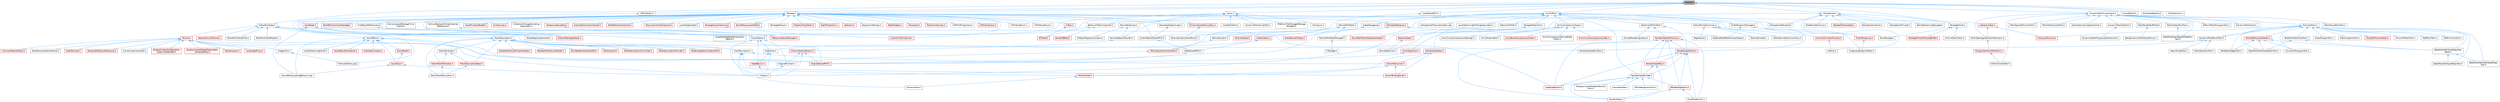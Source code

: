 digraph "Future.h"
{
 // INTERACTIVE_SVG=YES
 // LATEX_PDF_SIZE
  bgcolor="transparent";
  edge [fontname=Helvetica,fontsize=10,labelfontname=Helvetica,labelfontsize=10];
  node [fontname=Helvetica,fontsize=10,shape=box,height=0.2,width=0.4];
  Node1 [id="Node000001",label="Future.h",height=0.2,width=0.4,color="gray40", fillcolor="grey60", style="filled", fontcolor="black",tooltip=" "];
  Node1 -> Node2 [id="edge1_Node000001_Node000002",dir="back",color="steelblue1",style="solid",tooltip=" "];
  Node2 [id="Node000002",label="Async.h",height=0.2,width=0.4,color="grey40", fillcolor="white", style="filled",URL="$d7/ddf/Async_8h.html",tooltip=" "];
  Node2 -> Node3 [id="edge2_Node000002_Node000003",dir="back",color="steelblue1",style="solid",tooltip=" "];
  Node3 [id="Node000003",label="AssetDataTagMapSerialization\lDetails.h",height=0.2,width=0.4,color="grey40", fillcolor="white", style="filled",URL="$d5/d67/AssetDataTagMapSerializationDetails_8h.html",tooltip=" "];
  Node2 -> Node4 [id="edge3_Node000002_Node000004",dir="back",color="steelblue1",style="solid",tooltip=" "];
  Node4 [id="Node000004",label="CoreUObject.h",height=0.2,width=0.4,color="grey40", fillcolor="white", style="filled",URL="$d0/ded/CoreUObject_8h.html",tooltip=" "];
  Node4 -> Node5 [id="edge4_Node000004_Node000005",dir="back",color="steelblue1",style="solid",tooltip=" "];
  Node5 [id="Node000005",label="Engine.h",height=0.2,width=0.4,color="grey40", fillcolor="white", style="filled",URL="$d1/d34/Public_2Engine_8h.html",tooltip=" "];
  Node4 -> Node6 [id="edge5_Node000004_Node000006",dir="back",color="steelblue1",style="solid",tooltip=" "];
  Node6 [id="Node000006",label="EngineMinimal.h",height=0.2,width=0.4,color="grey40", fillcolor="white", style="filled",URL="$d0/d2c/EngineMinimal_8h.html",tooltip=" "];
  Node6 -> Node5 [id="edge6_Node000006_Node000005",dir="back",color="steelblue1",style="solid",tooltip=" "];
  Node4 -> Node7 [id="edge7_Node000004_Node000007",dir="back",color="steelblue1",style="solid",tooltip=" "];
  Node7 [id="Node000007",label="SlateBasics.h",height=0.2,width=0.4,color="red", fillcolor="#FFF0F0", style="filled",URL="$da/d2f/SlateBasics_8h.html",tooltip=" "];
  Node7 -> Node5 [id="edge8_Node000007_Node000005",dir="back",color="steelblue1",style="solid",tooltip=" "];
  Node4 -> Node11 [id="edge9_Node000004_Node000011",dir="back",color="steelblue1",style="solid",tooltip=" "];
  Node11 [id="Node000011",label="SlateCore.h",height=0.2,width=0.4,color="grey40", fillcolor="white", style="filled",URL="$dc/d03/SlateCore_8h.html",tooltip=" "];
  Node11 -> Node5 [id="edge10_Node000011_Node000005",dir="back",color="steelblue1",style="solid",tooltip=" "];
  Node11 -> Node7 [id="edge11_Node000011_Node000007",dir="back",color="steelblue1",style="solid",tooltip=" "];
  Node2 -> Node12 [id="edge12_Node000002_Node000012",dir="back",color="steelblue1",style="solid",tooltip=" "];
  Node12 [id="Node000012",label="CoroParallelFor.h",height=0.2,width=0.4,color="grey40", fillcolor="white", style="filled",URL="$d2/d05/CoroParallelFor_8h.html",tooltip=" "];
  Node2 -> Node13 [id="edge13_Node000002_Node000013",dir="back",color="steelblue1",style="solid",tooltip=" "];
  Node13 [id="Node000013",label="DynamicMeshSculptTool.h",height=0.2,width=0.4,color="grey40", fillcolor="white", style="filled",URL="$d6/d16/DynamicMeshSculptTool_8h.html",tooltip=" "];
  Node2 -> Node14 [id="edge14_Node000002_Node000014",dir="back",color="steelblue1",style="solid",tooltip=" "];
  Node14 [id="Node000014",label="IPlatformFileManagedStorage\lWrapper.h",height=0.2,width=0.4,color="grey40", fillcolor="white", style="filled",URL="$db/d2e/IPlatformFileManagedStorageWrapper_8h.html",tooltip=" "];
  Node2 -> Node15 [id="edge15_Node000002_Node000015",dir="back",color="steelblue1",style="solid",tooltip=" "];
  Node15 [id="Node000015",label="RemoteExecutor.h",height=0.2,width=0.4,color="grey40", fillcolor="white", style="filled",URL="$d4/dbc/RemoteExecutor_8h.html",tooltip=" "];
  Node15 -> Node16 [id="edge16_Node000015_Node000016",dir="back",color="steelblue1",style="solid",tooltip=" "];
  Node16 [id="Node000016",label="RemoteObjectTransfer.h",height=0.2,width=0.4,color="grey40", fillcolor="white", style="filled",URL="$df/d26/RemoteObjectTransfer_8h.html",tooltip=" "];
  Node16 -> Node17 [id="edge17_Node000016_Node000017",dir="back",color="steelblue1",style="solid",tooltip=" "];
  Node17 [id="Node000017",label="CollisionQueryParams.h",height=0.2,width=0.4,color="red", fillcolor="#FFF0F0", style="filled",URL="$d0/d44/CollisionQueryParams_8h.html",tooltip=" "];
  Node17 -> Node5 [id="edge18_Node000017_Node000005",dir="back",color="steelblue1",style="solid",tooltip=" "];
  Node17 -> Node6 [id="edge19_Node000017_Node000006",dir="back",color="steelblue1",style="solid",tooltip=" "];
  Node17 -> Node96 [id="edge20_Node000017_Node000096",dir="back",color="steelblue1",style="solid",tooltip=" "];
  Node96 [id="Node000096",label="EngineSharedPCH.h",height=0.2,width=0.4,color="red", fillcolor="#FFF0F0", style="filled",URL="$dc/dbb/EngineSharedPCH_8h.html",tooltip=" "];
  Node15 -> Node1133 [id="edge21_Node000015_Node001133",dir="back",color="steelblue1",style="solid",tooltip=" "];
  Node1133 [id="Node001133",label="UObjectMigrationContext.h",height=0.2,width=0.4,color="grey40", fillcolor="white", style="filled",URL="$d8/dbd/UObjectMigrationContext_8h.html",tooltip=" "];
  Node2 -> Node16 [id="edge22_Node000002_Node000016",dir="back",color="steelblue1",style="solid",tooltip=" "];
  Node2 -> Node1134 [id="edge23_Node000002_Node001134",dir="back",color="steelblue1",style="solid",tooltip=" "];
  Node1134 [id="Node001134",label="UtilsAsync.h",height=0.2,width=0.4,color="grey40", fillcolor="white", style="filled",URL="$d2/d0c/UtilsAsync_8h.html",tooltip=" "];
  Node1 -> Node1135 [id="edge24_Node000001_Node001135",dir="back",color="steelblue1",style="solid",tooltip=" "];
  Node1135 [id="Node001135",label="AsyncResult.h",height=0.2,width=0.4,color="grey40", fillcolor="white", style="filled",URL="$de/d7e/AsyncResult_8h.html",tooltip=" "];
  Node1 -> Node1136 [id="edge25_Node000001_Node001136",dir="back",color="steelblue1",style="solid",tooltip=" "];
  Node1136 [id="Node001136",label="BulkDataRegistry.h",height=0.2,width=0.4,color="grey40", fillcolor="white", style="filled",URL="$da/db4/BulkDataRegistry_8h.html",tooltip=" "];
  Node1 -> Node1137 [id="edge26_Node000001_Node001137",dir="back",color="steelblue1",style="solid",tooltip=" "];
  Node1137 [id="Node001137",label="CoreSharedPCH.h",height=0.2,width=0.4,color="grey40", fillcolor="white", style="filled",URL="$d8/de5/CoreSharedPCH_8h.html",tooltip=" "];
  Node1137 -> Node1138 [id="edge27_Node001137_Node001138",dir="back",color="steelblue1",style="solid",tooltip=" "];
  Node1138 [id="Node001138",label="CoreUObjectSharedPCH.h",height=0.2,width=0.4,color="grey40", fillcolor="white", style="filled",URL="$de/d2f/CoreUObjectSharedPCH_8h.html",tooltip=" "];
  Node1138 -> Node1139 [id="edge28_Node001138_Node001139",dir="back",color="steelblue1",style="solid",tooltip=" "];
  Node1139 [id="Node001139",label="SlateSharedPCH.h",height=0.2,width=0.4,color="grey40", fillcolor="white", style="filled",URL="$d1/dfc/SlateSharedPCH_8h.html",tooltip=" "];
  Node1139 -> Node96 [id="edge29_Node001139_Node000096",dir="back",color="steelblue1",style="solid",tooltip=" "];
  Node1 -> Node1140 [id="edge30_Node000001_Node001140",dir="back",color="steelblue1",style="solid",tooltip=" "];
  Node1140 [id="Node001140",label="CsvProfiler.h",height=0.2,width=0.4,color="grey40", fillcolor="white", style="filled",URL="$d1/d9f/CsvProfiler_8h.html",tooltip=" "];
  Node1140 -> Node1141 [id="edge31_Node001140_Node001141",dir="back",color="steelblue1",style="solid",tooltip=" "];
  Node1141 [id="Node001141",label="AnimCompressionTypes.h",height=0.2,width=0.4,color="grey40", fillcolor="white", style="filled",URL="$d1/d3b/AnimCompressionTypes_8h.html",tooltip=" "];
  Node1141 -> Node687 [id="edge32_Node001141_Node000687",dir="back",color="steelblue1",style="solid",tooltip=" "];
  Node687 [id="Node000687",label="AnimBoneCompressionCodec.h",height=0.2,width=0.4,color="red", fillcolor="#FFF0F0", style="filled",URL="$dd/dc3/AnimBoneCompressionCodec_8h.html",tooltip=" "];
  Node1141 -> Node1142 [id="edge33_Node001141_Node001142",dir="back",color="steelblue1",style="solid",tooltip=" "];
  Node1142 [id="Node001142",label="AnimCompressionDerivedData\lPublic.h",height=0.2,width=0.4,color="grey40", fillcolor="white", style="filled",URL="$dc/d36/AnimCompressionDerivedDataPublic_8h.html",tooltip=" "];
  Node1141 -> Node1143 [id="edge34_Node001141_Node001143",dir="back",color="steelblue1",style="solid",tooltip=" "];
  Node1143 [id="Node001143",label="AnimCurveCompressionCodec.h",height=0.2,width=0.4,color="red", fillcolor="#FFF0F0", style="filled",URL="$d3/d77/AnimCurveCompressionCodec_8h.html",tooltip=" "];
  Node1141 -> Node1147 [id="edge35_Node001141_Node001147",dir="back",color="steelblue1",style="solid",tooltip=" "];
  Node1147 [id="Node001147",label="AnimCurveCompressionSettings.h",height=0.2,width=0.4,color="grey40", fillcolor="white", style="filled",URL="$d0/d49/AnimCurveCompressionSettings_8h.html",tooltip=" "];
  Node1141 -> Node676 [id="edge36_Node001141_Node000676",dir="back",color="steelblue1",style="solid",tooltip=" "];
  Node676 [id="Node000676",label="AnimSequence.h",height=0.2,width=0.4,color="red", fillcolor="#FFF0F0", style="filled",URL="$d0/d8a/AnimSequence_8h.html",tooltip=" "];
  Node676 -> Node96 [id="edge37_Node000676_Node000096",dir="back",color="steelblue1",style="solid",tooltip=" "];
  Node1141 -> Node685 [id="edge38_Node001141_Node000685",dir="back",color="steelblue1",style="solid",tooltip=" "];
  Node685 [id="Node000685",label="AnimStreamable.h",height=0.2,width=0.4,color="grey40", fillcolor="white", style="filled",URL="$d1/d46/AnimStreamable_8h.html",tooltip=" "];
  Node1140 -> Node1148 [id="edge39_Node001140_Node001148",dir="back",color="steelblue1",style="solid",tooltip=" "];
  Node1148 [id="Node001148",label="BehaviorTreeComponent.h",height=0.2,width=0.4,color="grey40", fillcolor="white", style="filled",URL="$dc/d7b/BehaviorTreeComponent_8h.html",tooltip=" "];
  Node1148 -> Node1149 [id="edge40_Node001148_Node001149",dir="back",color="steelblue1",style="solid",tooltip=" "];
  Node1149 [id="Node001149",label="BTNode.h",height=0.2,width=0.4,color="red", fillcolor="#FFF0F0", style="filled",URL="$d2/df3/BTNode_8h.html",tooltip=" "];
  Node1148 -> Node566 [id="edge41_Node001148_Node000566",dir="back",color="steelblue1",style="solid",tooltip=" "];
  Node566 [id="Node000566",label="ValueOrBBKey.h",height=0.2,width=0.4,color="red", fillcolor="#FFF0F0", style="filled",URL="$d4/d32/ValueOrBBKey_8h.html",tooltip=" "];
  Node1140 -> Node1176 [id="edge42_Node001140_Node001176",dir="back",color="steelblue1",style="solid",tooltip=" "];
  Node1176 [id="Node001176",label="FindInBlueprintManager.h",height=0.2,width=0.4,color="grey40", fillcolor="white", style="filled",URL="$db/d3b/FindInBlueprintManager_8h.html",tooltip=" "];
  Node1176 -> Node1177 [id="edge43_Node001176_Node001177",dir="back",color="steelblue1",style="solid",tooltip=" "];
  Node1177 [id="Node001177",label="FindInBlueprints.h",height=0.2,width=0.4,color="red", fillcolor="#FFF0F0", style="filled",URL="$d0/d27/FindInBlueprints_8h.html",tooltip=" "];
  Node1177 -> Node1180 [id="edge44_Node001177_Node001180",dir="back",color="steelblue1",style="solid",tooltip=" "];
  Node1180 [id="Node001180",label="ImaginaryBlueprintData.h",height=0.2,width=0.4,color="grey40", fillcolor="white", style="filled",URL="$d9/d16/ImaginaryBlueprintData_8h.html",tooltip=" "];
  Node1176 -> Node1180 [id="edge45_Node001176_Node001180",dir="back",color="steelblue1",style="solid",tooltip=" "];
  Node1176 -> Node1181 [id="edge46_Node001176_Node001181",dir="back",color="steelblue1",style="solid",tooltip=" "];
  Node1181 [id="Node001181",label="ReplaceNodeReferencesHelper.h",height=0.2,width=0.4,color="grey40", fillcolor="white", style="filled",URL="$de/d84/ReplaceNodeReferencesHelper_8h.html",tooltip=" "];
  Node1140 -> Node1182 [id="edge47_Node001140_Node001182",dir="back",color="steelblue1",style="solid",tooltip=" "];
  Node1182 [id="Node001182",label="IoDispatcherBackend.h",height=0.2,width=0.4,color="grey40", fillcolor="white", style="filled",URL="$d3/df3/IoDispatcherBackend_8h.html",tooltip=" "];
  Node1140 -> Node1183 [id="edge48_Node001140_Node001183",dir="back",color="steelblue1",style="solid",tooltip=" "];
  Node1183 [id="Node001183",label="IoDispatcherFilesystemStats.cpp",height=0.2,width=0.4,color="grey40", fillcolor="white", style="filled",URL="$d8/d03/IoDispatcherFilesystemStats_8cpp.html",tooltip=" "];
  Node1140 -> Node1184 [id="edge49_Node001140_Node001184",dir="back",color="steelblue1",style="solid",tooltip=" "];
  Node1184 [id="Node001184",label="LevelStreamingProfilingSubsystem.h",height=0.2,width=0.4,color="grey40", fillcolor="white", style="filled",URL="$de/d7f/LevelStreamingProfilingSubsystem_8h.html",tooltip=" "];
  Node1140 -> Node1185 [id="edge50_Node001140_Node001185",dir="back",color="steelblue1",style="solid",tooltip=" "];
  Node1185 [id="Node001185",label="MallocBinnedCommon.h",height=0.2,width=0.4,color="grey40", fillcolor="white", style="filled",URL="$d9/d32/MallocBinnedCommon_8h.html",tooltip=" "];
  Node1185 -> Node1186 [id="edge51_Node001185_Node001186",dir="back",color="steelblue1",style="solid",tooltip=" "];
  Node1186 [id="Node001186",label="ConcurrentLinearAllocator.h",height=0.2,width=0.4,color="red", fillcolor="#FFF0F0", style="filled",URL="$d7/d84/ConcurrentLinearAllocator_8h.html",tooltip=" "];
  Node1186 -> Node1961 [id="edge52_Node001186_Node001961",dir="back",color="steelblue1",style="solid",tooltip=" "];
  Node1961 [id="Node001961",label="IoStore.h",height=0.2,width=0.4,color="grey40", fillcolor="white", style="filled",URL="$d5/d52/IoStore_8h.html",tooltip=" "];
  Node1185 -> Node3275 [id="edge53_Node001185_Node003275",dir="back",color="steelblue1",style="solid",tooltip=" "];
  Node3275 [id="Node003275",label="MallocBinned2.h",height=0.2,width=0.4,color="grey40", fillcolor="white", style="filled",URL="$d7/ddf/MallocBinned2_8h.html",tooltip=" "];
  Node1185 -> Node3158 [id="edge54_Node001185_Node003158",dir="back",color="steelblue1",style="solid",tooltip=" "];
  Node3158 [id="Node003158",label="MallocBinnedCommonUtils.h",height=0.2,width=0.4,color="grey40", fillcolor="white", style="filled",URL="$dc/ded/MallocBinnedCommonUtils_8h.html",tooltip=" "];
  Node1185 -> Node3276 [id="edge55_Node001185_Node003276",dir="back",color="steelblue1",style="solid",tooltip=" "];
  Node3276 [id="Node003276",label="PageCache.h",height=0.2,width=0.4,color="grey40", fillcolor="white", style="filled",URL="$db/d1f/PageCache_8h.html",tooltip=" "];
  Node1140 -> Node3277 [id="edge56_Node001140_Node003277",dir="back",color="steelblue1",style="solid",tooltip=" "];
  Node3277 [id="Node003277",label="NetworkProfiler.h",height=0.2,width=0.4,color="grey40", fillcolor="white", style="filled",URL="$d4/d40/NetworkProfiler_8h.html",tooltip=" "];
  Node1140 -> Node3278 [id="edge57_Node001140_Node003278",dir="back",color="steelblue1",style="solid",tooltip=" "];
  Node3278 [id="Node003278",label="PackageMapClient.h",height=0.2,width=0.4,color="grey40", fillcolor="white", style="filled",URL="$d8/d9b/PackageMapClient_8h.html",tooltip=" "];
  Node3278 -> Node1344 [id="edge58_Node003278_Node001344",dir="back",color="steelblue1",style="solid",tooltip=" "];
  Node1344 [id="Node001344",label="DemoNetDriver.h",height=0.2,width=0.4,color="grey40", fillcolor="white", style="filled",URL="$df/df9/DemoNetDriver_8h.html",tooltip=" "];
  Node3278 -> Node5 [id="edge59_Node003278_Node000005",dir="back",color="steelblue1",style="solid",tooltip=" "];
  Node3278 -> Node3279 [id="edge60_Node003278_Node003279",dir="back",color="steelblue1",style="solid",tooltip=" "];
  Node3279 [id="Node003279",label="ReplayHelper.h",height=0.2,width=0.4,color="red", fillcolor="#FFF0F0", style="filled",URL="$d4/d6f/ReplayHelper_8h.html",tooltip=" "];
  Node3279 -> Node1344 [id="edge61_Node003279_Node001344",dir="back",color="steelblue1",style="solid",tooltip=" "];
  Node3278 -> Node1635 [id="edge62_Node003278_Node001635",dir="back",color="steelblue1",style="solid",tooltip=" "];
  Node1635 [id="Node001635",label="StructNetTokenDataStoreHelper.h",height=0.2,width=0.4,color="red", fillcolor="#FFF0F0", style="filled",URL="$d2/d63/StructNetTokenDataStoreHelper_8h.html",tooltip=" "];
  Node1140 -> Node3280 [id="edge63_Node001140_Node003280",dir="back",color="steelblue1",style="solid",tooltip=" "];
  Node3280 [id="Node003280",label="ParticlePerfStats.h",height=0.2,width=0.4,color="grey40", fillcolor="white", style="filled",URL="$dd/df4/ParticlePerfStats_8h.html",tooltip=" "];
  Node3280 -> Node2283 [id="edge64_Node003280_Node002283",dir="back",color="steelblue1",style="solid",tooltip=" "];
  Node2283 [id="Node002283",label="ParticleHelper.h",height=0.2,width=0.4,color="red", fillcolor="#FFF0F0", style="filled",URL="$da/da6/ParticleHelper_8h.html",tooltip=" "];
  Node3280 -> Node2188 [id="edge65_Node003280_Node002188",dir="back",color="steelblue1",style="solid",tooltip=" "];
  Node2188 [id="Node002188",label="ParticlePerfStatsManager.h",height=0.2,width=0.4,color="grey40", fillcolor="white", style="filled",URL="$dd/db3/ParticlePerfStatsManager_8h.html",tooltip=" "];
  Node2188 -> Node2189 [id="edge66_Node002188_Node002189",dir="back",color="steelblue1",style="solid",tooltip=" "];
  Node2189 [id="Node002189",label="FXBudget.h",height=0.2,width=0.4,color="grey40", fillcolor="white", style="filled",URL="$dc/d8d/FXBudget_8h.html",tooltip=" "];
  Node3280 -> Node2511 [id="edge67_Node003280_Node002511",dir="back",color="steelblue1",style="solid",tooltip=" "];
  Node2511 [id="Node002511",label="ParticleSystem.h",height=0.2,width=0.4,color="grey40", fillcolor="white", style="filled",URL="$d7/d33/ParticleSystem_8h.html",tooltip=" "];
  Node2511 -> Node394 [id="edge68_Node002511_Node000394",dir="back",color="steelblue1",style="solid",tooltip=" "];
  Node394 [id="Node000394",label="ParticleSystemComponent.h",height=0.2,width=0.4,color="red", fillcolor="#FFF0F0", style="filled",URL="$d4/d17/ParticleSystemComponent_8h.html",tooltip=" "];
  Node394 -> Node6 [id="edge69_Node000394_Node000006",dir="back",color="steelblue1",style="solid",tooltip=" "];
  Node3280 -> Node394 [id="edge70_Node003280_Node000394",dir="back",color="steelblue1",style="solid",tooltip=" "];
  Node3280 -> Node405 [id="edge71_Node003280_Node000405",dir="back",color="steelblue1",style="solid",tooltip=" "];
  Node405 [id="Node000405",label="ParticleSystemSceneProxy.h",height=0.2,width=0.4,color="grey40", fillcolor="white", style="filled",URL="$dd/d25/ParticleSystemSceneProxy_8h.html",tooltip=" "];
  Node1140 -> Node2188 [id="edge72_Node001140_Node002188",dir="back",color="steelblue1",style="solid",tooltip=" "];
  Node1140 -> Node2190 [id="edge73_Node001140_Node002190",dir="back",color="steelblue1",style="solid",tooltip=" "];
  Node2190 [id="Node002190",label="RealtimeGPUProfiler.h",height=0.2,width=0.4,color="grey40", fillcolor="white", style="filled",URL="$d7/def/RealtimeGPUProfiler_8h.html",tooltip=" "];
  Node2190 -> Node250 [id="edge74_Node002190_Node000250",dir="back",color="steelblue1",style="solid",tooltip=" "];
  Node250 [id="Node000250",label="KismetRenderingLibrary.h",height=0.2,width=0.4,color="grey40", fillcolor="white", style="filled",URL="$dc/d9a/KismetRenderingLibrary_8h.html",tooltip=" "];
  Node2190 -> Node2191 [id="edge75_Node002190_Node002191",dir="back",color="steelblue1",style="solid",tooltip=" "];
  Node2191 [id="Node002191",label="RenderGraphDefinitions.h",height=0.2,width=0.4,color="red", fillcolor="#FFF0F0", style="filled",URL="$df/d67/RenderGraphDefinitions_8h.html",tooltip=" "];
  Node2191 -> Node488 [id="edge76_Node002191_Node000488",dir="back",color="steelblue1",style="solid",tooltip=" "];
  Node488 [id="Node000488",label="LandscapeUtils.h",height=0.2,width=0.4,color="red", fillcolor="#FFF0F0", style="filled",URL="$d0/dc0/LandscapeUtils_8h.html",tooltip=" "];
  Node2191 -> Node2185 [id="edge77_Node002191_Node002185",dir="back",color="steelblue1",style="solid",tooltip=" "];
  Node2185 [id="Node002185",label="PixelShaderUtils.h",height=0.2,width=0.4,color="grey40", fillcolor="white", style="filled",URL="$d1/dc7/PixelShaderUtils_8h.html",tooltip=" "];
  Node2191 -> Node2163 [id="edge78_Node002191_Node002163",dir="back",color="steelblue1",style="solid",tooltip=" "];
  Node2163 [id="Node002163",label="RenderGraph.h",height=0.2,width=0.4,color="grey40", fillcolor="white", style="filled",URL="$d7/dd9/RenderGraph_8h.html",tooltip=" "];
  Node2191 -> Node2159 [id="edge79_Node002191_Node002159",dir="back",color="steelblue1",style="solid",tooltip=" "];
  Node2159 [id="Node002159",label="RenderGraphBuilder.h",height=0.2,width=0.4,color="grey40", fillcolor="white", style="filled",URL="$d4/d7b/RenderGraphBuilder_8h.html",tooltip=" "];
  Node2159 -> Node2160 [id="edge80_Node002159_Node002160",dir="back",color="steelblue1",style="solid",tooltip=" "];
  Node2160 [id="Node002160",label="CanvasRender.h",height=0.2,width=0.4,color="grey40", fillcolor="white", style="filled",URL="$d8/d32/CanvasRender_8h.html",tooltip=" "];
  Node2159 -> Node2161 [id="edge81_Node002159_Node002161",dir="back",color="steelblue1",style="solid",tooltip=" "];
  Node2161 [id="Node002161",label="GPUDebugCrashUtils.h",height=0.2,width=0.4,color="grey40", fillcolor="white", style="filled",URL="$d4/df2/GPUDebugCrashUtils_8h.html",tooltip=" "];
  Node2159 -> Node2162 [id="edge82_Node002159_Node002162",dir="back",color="steelblue1",style="solid",tooltip=" "];
  Node2162 [id="Node002162",label="IDisplayClusterShadersTexture\lUtils.h",height=0.2,width=0.4,color="grey40", fillcolor="white", style="filled",URL="$d3/d83/IDisplayClusterShadersTextureUtils_8h.html",tooltip=" "];
  Node2159 -> Node488 [id="edge83_Node002159_Node000488",dir="back",color="steelblue1",style="solid",tooltip=" "];
  Node2159 -> Node2163 [id="edge84_Node002159_Node002163",dir="back",color="steelblue1",style="solid",tooltip=" "];
  Node2159 -> Node2164 [id="edge85_Node002159_Node002164",dir="back",color="steelblue1",style="solid",tooltip=" "];
  Node2164 [id="Node002164",label="RenderGraphUtils.h",height=0.2,width=0.4,color="red", fillcolor="#FFF0F0", style="filled",URL="$d6/d45/RenderGraphUtils_8h.html",tooltip=" "];
  Node2164 -> Node2185 [id="edge86_Node002164_Node002185",dir="back",color="steelblue1",style="solid",tooltip=" "];
  Node2164 -> Node2163 [id="edge87_Node002164_Node002163",dir="back",color="steelblue1",style="solid",tooltip=" "];
  Node2191 -> Node2199 [id="edge88_Node002191_Node002199",dir="back",color="steelblue1",style="solid",tooltip=" "];
  Node2199 [id="Node002199",label="RenderGraphEvent.h",height=0.2,width=0.4,color="red", fillcolor="#FFF0F0", style="filled",URL="$db/dbb/RenderGraphEvent_8h.html",tooltip=" "];
  Node2199 -> Node488 [id="edge89_Node002199_Node000488",dir="back",color="steelblue1",style="solid",tooltip=" "];
  Node2199 -> Node2185 [id="edge90_Node002199_Node002185",dir="back",color="steelblue1",style="solid",tooltip=" "];
  Node2199 -> Node2159 [id="edge91_Node002199_Node002159",dir="back",color="steelblue1",style="solid",tooltip=" "];
  Node2199 -> Node2201 [id="edge92_Node002199_Node002201",dir="back",color="steelblue1",style="solid",tooltip=" "];
  Node2201 [id="Node002201",label="RenderGraphPass.h",height=0.2,width=0.4,color="red", fillcolor="#FFF0F0", style="filled",URL="$de/d49/RenderGraphPass_8h.html",tooltip=" "];
  Node2201 -> Node2163 [id="edge93_Node002201_Node002163",dir="back",color="steelblue1",style="solid",tooltip=" "];
  Node2201 -> Node2159 [id="edge94_Node002201_Node002159",dir="back",color="steelblue1",style="solid",tooltip=" "];
  Node2199 -> Node2164 [id="edge95_Node002199_Node002164",dir="back",color="steelblue1",style="solid",tooltip=" "];
  Node2191 -> Node2201 [id="edge96_Node002191_Node002201",dir="back",color="steelblue1",style="solid",tooltip=" "];
  Node2191 -> Node2164 [id="edge97_Node002191_Node002164",dir="back",color="steelblue1",style="solid",tooltip=" "];
  Node2190 -> Node2199 [id="edge98_Node002190_Node002199",dir="back",color="steelblue1",style="solid",tooltip=" "];
  Node1140 -> Node2159 [id="edge99_Node001140_Node002159",dir="back",color="steelblue1",style="solid",tooltip=" "];
  Node1140 -> Node2199 [id="edge100_Node001140_Node002199",dir="back",color="steelblue1",style="solid",tooltip=" "];
  Node1140 -> Node3281 [id="edge101_Node001140_Node003281",dir="back",color="steelblue1",style="solid",tooltip=" "];
  Node3281 [id="Node003281",label="SlateDebugging.h",height=0.2,width=0.4,color="grey40", fillcolor="white", style="filled",URL="$d1/dcc/SlateDebugging_8h.html",tooltip=" "];
  Node3281 -> Node3282 [id="edge102_Node003281_Node003282",dir="back",color="steelblue1",style="solid",tooltip=" "];
  Node3282 [id="Node003282",label="DrawElementTypes.h",height=0.2,width=0.4,color="red", fillcolor="#FFF0F0", style="filled",URL="$df/d5c/DrawElementTypes_8h.html",tooltip=" "];
  Node3281 -> Node3284 [id="edge103_Node003281_Node003284",dir="back",color="steelblue1",style="solid",tooltip=" "];
  Node3284 [id="Node003284",label="SlateGlobals.h",height=0.2,width=0.4,color="red", fillcolor="#FFF0F0", style="filled",URL="$d9/db9/SlateGlobals_8h.html",tooltip=" "];
  Node3284 -> Node11 [id="edge104_Node003284_Node000011",dir="back",color="steelblue1",style="solid",tooltip=" "];
  Node3284 -> Node1139 [id="edge105_Node003284_Node001139",dir="back",color="steelblue1",style="solid",tooltip=" "];
  Node1 -> Node22 [id="edge106_Node000001_Node000022",dir="back",color="steelblue1",style="solid",tooltip=" "];
  Node22 [id="Node000022",label="DynamicMeshComponent.h",height=0.2,width=0.4,color="grey40", fillcolor="white", style="filled",URL="$d8/d66/DynamicMeshComponent_8h.html",tooltip=" "];
  Node22 -> Node23 [id="edge107_Node000022_Node000023",dir="back",color="steelblue1",style="solid",tooltip=" "];
  Node23 [id="Node000023",label="DataflowEditorWeightMapPaint\lTool.h",height=0.2,width=0.4,color="grey40", fillcolor="white", style="filled",URL="$db/d46/DataflowEditorWeightMapPaintTool_8h.html",tooltip=" "];
  Node22 -> Node24 [id="edge108_Node000022_Node000024",dir="back",color="steelblue1",style="solid",tooltip=" "];
  Node24 [id="Node000024",label="DeformMeshPolygonsTool.h",height=0.2,width=0.4,color="grey40", fillcolor="white", style="filled",URL="$db/d72/DeformMeshPolygonsTool_8h.html",tooltip=" "];
  Node22 -> Node25 [id="edge109_Node000022_Node000025",dir="back",color="steelblue1",style="solid",tooltip=" "];
  Node25 [id="Node000025",label="DynamicMeshActor.h",height=0.2,width=0.4,color="grey40", fillcolor="white", style="filled",URL="$d1/d71/DynamicMeshActor_8h.html",tooltip=" "];
  Node22 -> Node26 [id="edge110_Node000022_Node000026",dir="back",color="steelblue1",style="solid",tooltip=" "];
  Node26 [id="Node000026",label="DynamicMeshBrushTool.h",height=0.2,width=0.4,color="grey40", fillcolor="white", style="filled",URL="$da/d04/DynamicMeshBrushTool_8h.html",tooltip=" "];
  Node26 -> Node27 [id="edge111_Node000026_Node000027",dir="back",color="steelblue1",style="solid",tooltip=" "];
  Node27 [id="Node000027",label="MeshAttributePaintTool.h",height=0.2,width=0.4,color="grey40", fillcolor="white", style="filled",URL="$d3/d29/MeshAttributePaintTool_8h.html",tooltip=" "];
  Node26 -> Node28 [id="edge112_Node000026_Node000028",dir="back",color="steelblue1",style="solid",tooltip=" "];
  Node28 [id="Node000028",label="MeshSelectionTool.h",height=0.2,width=0.4,color="grey40", fillcolor="white", style="filled",URL="$d8/d80/MeshSelectionTool_8h.html",tooltip=" "];
  Node26 -> Node29 [id="edge113_Node000026_Node000029",dir="back",color="steelblue1",style="solid",tooltip=" "];
  Node29 [id="Node000029",label="SeamSculptTool.h",height=0.2,width=0.4,color="grey40", fillcolor="white", style="filled",URL="$d1/d31/SeamSculptTool_8h.html",tooltip=" "];
  Node22 -> Node30 [id="edge114_Node000022_Node000030",dir="back",color="steelblue1",style="solid",tooltip=" "];
  Node30 [id="Node000030",label="DynamicMeshSelector.h",height=0.2,width=0.4,color="grey40", fillcolor="white", style="filled",URL="$dc/d01/DynamicMeshSelector_8h.html",tooltip=" "];
  Node30 -> Node31 [id="edge115_Node000030_Node000031",dir="back",color="steelblue1",style="solid",tooltip=" "];
  Node31 [id="Node000031",label="DynamicMeshPolygroupTransformer.h",height=0.2,width=0.4,color="grey40", fillcolor="white", style="filled",URL="$dc/db2/DynamicMeshPolygroupTransformer_8h.html",tooltip=" "];
  Node22 -> Node32 [id="edge116_Node000022_Node000032",dir="back",color="steelblue1",style="solid",tooltip=" "];
  Node32 [id="Node000032",label="EditUVIslandsTool.h",height=0.2,width=0.4,color="grey40", fillcolor="white", style="filled",URL="$d0/de4/EditUVIslandsTool_8h.html",tooltip=" "];
  Node22 -> Node33 [id="edge117_Node000022_Node000033",dir="back",color="steelblue1",style="solid",tooltip=" "];
  Node33 [id="Node000033",label="MeshGroupPaintTool.h",height=0.2,width=0.4,color="grey40", fillcolor="white", style="filled",URL="$dd/d04/MeshGroupPaintTool_8h.html",tooltip=" "];
  Node22 -> Node34 [id="edge118_Node000022_Node000034",dir="back",color="steelblue1",style="solid",tooltip=" "];
  Node34 [id="Node000034",label="MeshRenderBufferSet.h",height=0.2,width=0.4,color="grey40", fillcolor="white", style="filled",URL="$de/dc2/MeshRenderBufferSet_8h.html",tooltip=" "];
  Node34 -> Node35 [id="edge119_Node000034_Node000035",dir="back",color="steelblue1",style="solid",tooltip=" "];
  Node35 [id="Node000035",label="BaseDynamicMeshSceneProxy.h",height=0.2,width=0.4,color="grey40", fillcolor="white", style="filled",URL="$d2/dee/BaseDynamicMeshSceneProxy_8h.html",tooltip=" "];
  Node22 -> Node36 [id="edge120_Node000022_Node000036",dir="back",color="steelblue1",style="solid",tooltip=" "];
  Node36 [id="Node000036",label="MeshSpaceDeformerTool.h",height=0.2,width=0.4,color="grey40", fillcolor="white", style="filled",URL="$d7/dc8/MeshSpaceDeformerTool_8h.html",tooltip=" "];
  Node22 -> Node37 [id="edge121_Node000022_Node000037",dir="back",color="steelblue1",style="solid",tooltip=" "];
  Node37 [id="Node000037",label="MeshTopologySelectionMechanic.h",height=0.2,width=0.4,color="grey40", fillcolor="white", style="filled",URL="$d5/d15/MeshTopologySelectionMechanic_8h.html",tooltip=" "];
  Node37 -> Node38 [id="edge122_Node000037_Node000038",dir="back",color="steelblue1",style="solid",tooltip=" "];
  Node38 [id="Node000038",label="PolygonSelectionMechanic.h",height=0.2,width=0.4,color="red", fillcolor="#FFF0F0", style="filled",URL="$da/dff/PolygonSelectionMechanic_8h.html",tooltip=" "];
  Node38 -> Node32 [id="edge123_Node000038_Node000032",dir="back",color="steelblue1",style="solid",tooltip=" "];
  Node22 -> Node40 [id="edge124_Node000022_Node000040",dir="back",color="steelblue1",style="solid",tooltip=" "];
  Node40 [id="Node000040",label="MeshVertexPaintTool.h",height=0.2,width=0.4,color="grey40", fillcolor="white", style="filled",URL="$db/d74/MeshVertexPaintTool_8h.html",tooltip=" "];
  Node40 -> Node23 [id="edge125_Node000040_Node000023",dir="back",color="steelblue1",style="solid",tooltip=" "];
  Node22 -> Node41 [id="edge126_Node000022_Node000041",dir="back",color="steelblue1",style="solid",tooltip=" "];
  Node41 [id="Node000041",label="MeshVertexSculptTool.h",height=0.2,width=0.4,color="grey40", fillcolor="white", style="filled",URL="$dc/da6/MeshVertexSculptTool_8h.html",tooltip=" "];
  Node22 -> Node42 [id="edge127_Node000022_Node000042",dir="back",color="steelblue1",style="solid",tooltip=" "];
  Node42 [id="Node000042",label="PreviewMesh.h",height=0.2,width=0.4,color="grey40", fillcolor="white", style="filled",URL="$d6/d30/PreviewMesh_8h.html",tooltip=" "];
  Node42 -> Node43 [id="edge128_Node000042_Node000043",dir="back",color="steelblue1",style="solid",tooltip=" "];
  Node43 [id="Node000043",label="AddPatchTool.h",height=0.2,width=0.4,color="grey40", fillcolor="white", style="filled",URL="$d5/deb/AddPatchTool_8h.html",tooltip=" "];
  Node42 -> Node44 [id="edge129_Node000042_Node000044",dir="back",color="steelblue1",style="solid",tooltip=" "];
  Node44 [id="Node000044",label="AddPrimitiveTool.h",height=0.2,width=0.4,color="grey40", fillcolor="white", style="filled",URL="$d5/dbf/AddPrimitiveTool_8h.html",tooltip=" "];
  Node42 -> Node45 [id="edge130_Node000042_Node000045",dir="back",color="steelblue1",style="solid",tooltip=" "];
  Node45 [id="Node000045",label="BakeMeshAttributeMapsTool.h",height=0.2,width=0.4,color="grey40", fillcolor="white", style="filled",URL="$d8/d14/BakeMeshAttributeMapsTool_8h.html",tooltip=" "];
  Node42 -> Node46 [id="edge131_Node000042_Node000046",dir="back",color="steelblue1",style="solid",tooltip=" "];
  Node46 [id="Node000046",label="BakeMeshAttributeMapsTool\lBase.h",height=0.2,width=0.4,color="grey40", fillcolor="white", style="filled",URL="$dc/d68/BakeMeshAttributeMapsToolBase_8h.html",tooltip=" "];
  Node46 -> Node45 [id="edge132_Node000046_Node000045",dir="back",color="steelblue1",style="solid",tooltip=" "];
  Node46 -> Node47 [id="edge133_Node000046_Node000047",dir="back",color="steelblue1",style="solid",tooltip=" "];
  Node47 [id="Node000047",label="BakeMultiMeshAttributeMaps\lTool.h",height=0.2,width=0.4,color="grey40", fillcolor="white", style="filled",URL="$d7/d65/BakeMultiMeshAttributeMapsTool_8h.html",tooltip=" "];
  Node42 -> Node48 [id="edge134_Node000042_Node000048",dir="back",color="steelblue1",style="solid",tooltip=" "];
  Node48 [id="Node000048",label="BakeMeshAttributeTool.h",height=0.2,width=0.4,color="grey40", fillcolor="white", style="filled",URL="$d0/d82/BakeMeshAttributeTool_8h.html",tooltip=" "];
  Node48 -> Node46 [id="edge135_Node000048_Node000046",dir="back",color="steelblue1",style="solid",tooltip=" "];
  Node48 -> Node49 [id="edge136_Node000048_Node000049",dir="back",color="steelblue1",style="solid",tooltip=" "];
  Node49 [id="Node000049",label="BakeMeshAttributeVertexTool.h",height=0.2,width=0.4,color="grey40", fillcolor="white", style="filled",URL="$d6/d76/BakeMeshAttributeVertexTool_8h.html",tooltip=" "];
  Node42 -> Node49 [id="edge137_Node000042_Node000049",dir="back",color="steelblue1",style="solid",tooltip=" "];
  Node42 -> Node47 [id="edge138_Node000042_Node000047",dir="back",color="steelblue1",style="solid",tooltip=" "];
  Node42 -> Node50 [id="edge139_Node000042_Node000050",dir="back",color="steelblue1",style="solid",tooltip=" "];
  Node50 [id="Node000050",label="ConvertToPolygonsTool.h",height=0.2,width=0.4,color="grey40", fillcolor="white", style="filled",URL="$d7/d5a/ConvertToPolygonsTool_8h.html",tooltip=" "];
  Node42 -> Node51 [id="edge140_Node000042_Node000051",dir="back",color="steelblue1",style="solid",tooltip=" "];
  Node51 [id="Node000051",label="DrawPolygonTool.h",height=0.2,width=0.4,color="grey40", fillcolor="white", style="filled",URL="$d0/d15/DrawPolygonTool_8h.html",tooltip=" "];
  Node42 -> Node26 [id="edge141_Node000042_Node000026",dir="back",color="steelblue1",style="solid",tooltip=" "];
  Node42 -> Node52 [id="edge142_Node000042_Node000052",dir="back",color="steelblue1",style="solid",tooltip=" "];
  Node52 [id="Node000052",label="MeshInspectorTool.h",height=0.2,width=0.4,color="grey40", fillcolor="white", style="filled",URL="$de/da1/MeshInspectorTool_8h.html",tooltip=" "];
  Node42 -> Node53 [id="edge143_Node000042_Node000053",dir="back",color="steelblue1",style="solid",tooltip=" "];
  Node53 [id="Node000053",label="MeshOpPreviewHelpers.h",height=0.2,width=0.4,color="red", fillcolor="#FFF0F0", style="filled",URL="$de/d33/MeshOpPreviewHelpers_8h.html",tooltip=" "];
  Node53 -> Node46 [id="edge144_Node000053_Node000046",dir="back",color="steelblue1",style="solid",tooltip=" "];
  Node53 -> Node49 [id="edge145_Node000053_Node000049",dir="back",color="steelblue1",style="solid",tooltip=" "];
  Node53 -> Node50 [id="edge146_Node000053_Node000050",dir="back",color="steelblue1",style="solid",tooltip=" "];
  Node53 -> Node87 [id="edge147_Node000053_Node000087",dir="back",color="steelblue1",style="solid",tooltip=" "];
  Node87 [id="Node000087",label="WeldMeshEdgesTool.h",height=0.2,width=0.4,color="grey40", fillcolor="white", style="filled",URL="$d5/d6e/WeldMeshEdgesTool_8h.html",tooltip=" "];
  Node42 -> Node88 [id="edge148_Node000042_Node000088",dir="back",color="steelblue1",style="solid",tooltip=" "];
  Node88 [id="Node000088",label="PolyEditPreviewMesh.h",height=0.2,width=0.4,color="red", fillcolor="#FFF0F0", style="filled",URL="$d2/de8/PolyEditPreviewMesh_8h.html",tooltip=" "];
  Node42 -> Node90 [id="edge149_Node000042_Node000090",dir="back",color="steelblue1",style="solid",tooltip=" "];
  Node90 [id="Node000090",label="UVLayoutPreview.h",height=0.2,width=0.4,color="red", fillcolor="#FFF0F0", style="filled",URL="$dd/d16/UVLayoutPreview_8h.html",tooltip=" "];
  Node42 -> Node93 [id="edge150_Node000042_Node000093",dir="back",color="steelblue1",style="solid",tooltip=" "];
  Node93 [id="Node000093",label="VolumeToMeshTool.h",height=0.2,width=0.4,color="grey40", fillcolor="white", style="filled",URL="$de/d64/VolumeToMeshTool_8h.html",tooltip=" "];
  Node42 -> Node87 [id="edge151_Node000042_Node000087",dir="back",color="steelblue1",style="solid",tooltip=" "];
  Node22 -> Node94 [id="edge152_Node000022_Node000094",dir="back",color="steelblue1",style="solid",tooltip=" "];
  Node94 [id="Node000094",label="SceneGeometrySpatialCache.h",height=0.2,width=0.4,color="grey40", fillcolor="white", style="filled",URL="$d6/d6f/SceneGeometrySpatialCache_8h.html",tooltip=" "];
  Node1 -> Node3303 [id="edge153_Node000001_Node003303",dir="back",color="steelblue1",style="solid",tooltip=" "];
  Node3303 [id="Node003303",label="EditorBulkData.h",height=0.2,width=0.4,color="grey40", fillcolor="white", style="filled",URL="$d1/d85/EditorBulkData_8h.html",tooltip=" "];
  Node3303 -> Node3304 [id="edge154_Node003303_Node003304",dir="back",color="steelblue1",style="solid",tooltip=" "];
  Node3304 [id="Node003304",label="EditorBulkDataReader.h",height=0.2,width=0.4,color="grey40", fillcolor="white", style="filled",URL="$d0/d95/EditorBulkDataReader_8h.html",tooltip=" "];
  Node3303 -> Node3305 [id="edge155_Node003303_Node003305",dir="back",color="steelblue1",style="solid",tooltip=" "];
  Node3305 [id="Node003305",label="EditorBulkDataWriter.h",height=0.2,width=0.4,color="grey40", fillcolor="white", style="filled",URL="$de/ddd/EditorBulkDataWriter_8h.html",tooltip=" "];
  Node3303 -> Node3306 [id="edge156_Node003303_Node003306",dir="back",color="steelblue1",style="solid",tooltip=" "];
  Node3306 [id="Node003306",label="HairDescription.h",height=0.2,width=0.4,color="grey40", fillcolor="white", style="filled",URL="$df/d27/HairDescription_8h.html",tooltip=" "];
  Node3306 -> Node2207 [id="edge157_Node003306_Node002207",dir="back",color="steelblue1",style="solid",tooltip=" "];
  Node2207 [id="Node002207",label="GroomAsset.h",height=0.2,width=0.4,color="red", fillcolor="#FFF0F0", style="filled",URL="$d8/df1/GroomAsset_8h.html",tooltip=" "];
  Node2207 -> Node2208 [id="edge158_Node002207_Node002208",dir="back",color="steelblue1",style="solid",tooltip=" "];
  Node2208 [id="Node002208",label="GroomCache.h",height=0.2,width=0.4,color="grey40", fillcolor="white", style="filled",URL="$d7/d6e/GroomCache_8h.html",tooltip=" "];
  Node3306 -> Node371 [id="edge159_Node003306_Node000371",dir="back",color="steelblue1",style="solid",tooltip=" "];
  Node371 [id="Node000371",label="GroomBindingAsset.h",height=0.2,width=0.4,color="red", fillcolor="#FFF0F0", style="filled",URL="$de/d26/GroomBindingAsset_8h.html",tooltip=" "];
  Node3306 -> Node2208 [id="edge160_Node003306_Node002208",dir="back",color="steelblue1",style="solid",tooltip=" "];
  Node3306 -> Node2212 [id="edge161_Node003306_Node002212",dir="back",color="steelblue1",style="solid",tooltip=" "];
  Node2212 [id="Node002212",label="GroomResources.h",height=0.2,width=0.4,color="red", fillcolor="#FFF0F0", style="filled",URL="$d0/d70/GroomResources_8h.html",tooltip=" "];
  Node2212 -> Node2207 [id="edge162_Node002212_Node002207",dir="back",color="steelblue1",style="solid",tooltip=" "];
  Node2212 -> Node371 [id="edge163_Node002212_Node000371",dir="back",color="steelblue1",style="solid",tooltip=" "];
  Node3303 -> Node3307 [id="edge164_Node003303_Node003307",dir="back",color="steelblue1",style="solid",tooltip=" "];
  Node3307 [id="Node003307",label="MeshDescription.h",height=0.2,width=0.4,color="grey40", fillcolor="white", style="filled",URL="$d5/d91/MeshDescription_8h.html",tooltip=" "];
  Node3307 -> Node3306 [id="edge165_Node003307_Node003306",dir="back",color="steelblue1",style="solid",tooltip=" "];
  Node3307 -> Node27 [id="edge166_Node003307_Node000027",dir="back",color="steelblue1",style="solid",tooltip=" "];
  Node3307 -> Node3308 [id="edge167_Node003307_Node003308",dir="back",color="steelblue1",style="solid",tooltip=" "];
  Node3308 [id="Node003308",label="MeshAttributes.h",height=0.2,width=0.4,color="grey40", fillcolor="white", style="filled",URL="$d8/d64/MeshAttributes_8h.html",tooltip=" "];
  Node3308 -> Node3309 [id="edge168_Node003308_Node003309",dir="back",color="steelblue1",style="solid",tooltip=" "];
  Node3309 [id="Node003309",label="MeshDescriptionBase.h",height=0.2,width=0.4,color="red", fillcolor="#FFF0F0", style="filled",URL="$d3/d3c/MeshDescriptionBase_8h.html",tooltip=" "];
  Node3309 -> Node3311 [id="edge169_Node003309_Node003311",dir="back",color="steelblue1",style="solid",tooltip=" "];
  Node3311 [id="Node003311",label="StaticMeshDescription.h",height=0.2,width=0.4,color="grey40", fillcolor="white", style="filled",URL="$d5/d71/StaticMeshDescription_8h.html",tooltip=" "];
  Node3308 -> Node3312 [id="edge170_Node003308_Node003312",dir="back",color="steelblue1",style="solid",tooltip=" "];
  Node3312 [id="Node003312",label="StaticMeshAttributes.h",height=0.2,width=0.4,color="red", fillcolor="#FFF0F0", style="filled",URL="$dd/db4/StaticMeshAttributes_8h.html",tooltip=" "];
  Node3312 -> Node3311 [id="edge171_Node003312_Node003311",dir="back",color="steelblue1",style="solid",tooltip=" "];
  Node3307 -> Node3316 [id="edge172_Node003307_Node003316",dir="back",color="steelblue1",style="solid",tooltip=" "];
  Node3316 [id="Node003316",label="MeshAutoUV.h",height=0.2,width=0.4,color="red", fillcolor="#FFF0F0", style="filled",URL="$d4/db4/MeshAutoUV_8h.html",tooltip=" "];
  Node3307 -> Node3309 [id="edge173_Node003307_Node003309",dir="back",color="steelblue1",style="solid",tooltip=" "];
  Node3307 -> Node3318 [id="edge174_Node003307_Node003318",dir="back",color="steelblue1",style="solid",tooltip=" "];
  Node3318 [id="Node003318",label="MeshDescriptionCommitter.h",height=0.2,width=0.4,color="red", fillcolor="#FFF0F0", style="filled",URL="$d0/dae/MeshDescriptionCommitter_8h.html",tooltip=" "];
  Node3307 -> Node3321 [id="edge175_Node003307_Node003321",dir="back",color="steelblue1",style="solid",tooltip=" "];
  Node3321 [id="Node003321",label="MeshDescriptionProvider.h",height=0.2,width=0.4,color="red", fillcolor="#FFF0F0", style="filled",URL="$da/db2/MeshDescriptionProvider_8h.html",tooltip=" "];
  Node3307 -> Node3322 [id="edge176_Node003307_Node003322",dir="back",color="steelblue1",style="solid",tooltip=" "];
  Node3322 [id="Node003322",label="ModelingObjectsCreationAPI.h",height=0.2,width=0.4,color="red", fillcolor="#FFF0F0", style="filled",URL="$df/d4c/ModelingObjectsCreationAPI_8h.html",tooltip=" "];
  Node3307 -> Node3323 [id="edge177_Node003307_Node003323",dir="back",color="steelblue1",style="solid",tooltip=" "];
  Node3323 [id="Node003323",label="SkeletalMeshLODImporterData.h",height=0.2,width=0.4,color="red", fillcolor="#FFF0F0", style="filled",URL="$de/dc6/SkeletalMeshLODImporterData_8h.html",tooltip=" "];
  Node3307 -> Node3324 [id="edge178_Node003307_Node003324",dir="back",color="steelblue1",style="solid",tooltip=" "];
  Node3324 [id="Node003324",label="SkeletalMeshSourceModel.h",height=0.2,width=0.4,color="red", fillcolor="#FFF0F0", style="filled",URL="$d0/dc6/SkeletalMeshSourceModel_8h.html",tooltip=" "];
  Node3307 -> Node3325 [id="edge179_Node003307_Node003325",dir="back",color="steelblue1",style="solid",tooltip=" "];
  Node3325 [id="Node003325",label="SkinWeightsAttributesRef.h",height=0.2,width=0.4,color="red", fillcolor="#FFF0F0", style="filled",URL="$d8/dc2/SkinWeightsAttributesRef_8h.html",tooltip=" "];
  Node3307 -> Node3312 [id="edge180_Node003307_Node003312",dir="back",color="steelblue1",style="solid",tooltip=" "];
  Node3307 -> Node3311 [id="edge181_Node003307_Node003311",dir="back",color="steelblue1",style="solid",tooltip=" "];
  Node3303 -> Node2102 [id="edge182_Node003303_Node002102",dir="back",color="steelblue1",style="solid",tooltip=" "];
  Node2102 [id="Node002102",label="SoundWave.h",height=0.2,width=0.4,color="grey40", fillcolor="white", style="filled",URL="$d3/d6d/SoundWave_8h.html",tooltip=" "];
  Node2102 -> Node2081 [id="edge183_Node002102_Node002081",dir="back",color="steelblue1",style="solid",tooltip=" "];
  Node2081 [id="Node002081",label="AudioDecompress.h",height=0.2,width=0.4,color="red", fillcolor="#FFF0F0", style="filled",URL="$d9/dfd/AudioDecompress_8h.html",tooltip=" "];
  Node2102 -> Node2084 [id="edge184_Node002102_Node002084",dir="back",color="steelblue1",style="solid",tooltip=" "];
  Node2084 [id="Node002084",label="AudioStreamingCache.h",height=0.2,width=0.4,color="grey40", fillcolor="white", style="filled",URL="$d2/dc1/AudioStreamingCache_8h.html",tooltip=" "];
  Node2102 -> Node6 [id="edge185_Node002102_Node000006",dir="back",color="steelblue1",style="solid",tooltip=" "];
  Node2102 -> Node96 [id="edge186_Node002102_Node000096",dir="back",color="steelblue1",style="solid",tooltip=" "];
  Node2102 -> Node2103 [id="edge187_Node002102_Node002103",dir="back",color="steelblue1",style="solid",tooltip=" "];
  Node2103 [id="Node002103",label="SoundCue.h",height=0.2,width=0.4,color="red", fillcolor="#FFF0F0", style="filled",URL="$d8/d0b/SoundCue_8h.html",tooltip=" "];
  Node2103 -> Node5 [id="edge188_Node002103_Node000005",dir="back",color="steelblue1",style="solid",tooltip=" "];
  Node2103 -> Node2104 [id="edge189_Node002103_Node002104",dir="back",color="steelblue1",style="solid",tooltip=" "];
  Node2104 [id="Node002104",label="SoundWaveLoadingBehavior.cpp",height=0.2,width=0.4,color="grey40", fillcolor="white", style="filled",URL="$d7/d95/SoundWaveLoadingBehavior_8cpp.html",tooltip=" "];
  Node2102 -> Node2105 [id="edge190_Node002102_Node002105",dir="back",color="steelblue1",style="solid",tooltip=" "];
  Node2105 [id="Node002105",label="SoundNode.h",height=0.2,width=0.4,color="red", fillcolor="#FFF0F0", style="filled",URL="$da/d8b/SoundNode_8h.html",tooltip=" "];
  Node2105 -> Node2103 [id="edge191_Node002105_Node002103",dir="back",color="steelblue1",style="solid",tooltip=" "];
  Node2102 -> Node2104 [id="edge192_Node002102_Node002104",dir="back",color="steelblue1",style="solid",tooltip=" "];
  Node2102 -> Node2128 [id="edge193_Node002102_Node002128",dir="back",color="steelblue1",style="solid",tooltip=" "];
  Node2128 [id="Node002128",label="SoundWaveProcedural.h",height=0.2,width=0.4,color="red", fillcolor="#FFF0F0", style="filled",URL="$d8/d4f/SoundWaveProcedural_8h.html",tooltip=" "];
  Node3303 -> Node2267 [id="edge194_Node003303_Node002267",dir="back",color="steelblue1",style="solid",tooltip=" "];
  Node2267 [id="Node002267",label="SparseVolumeTexture.h",height=0.2,width=0.4,color="red", fillcolor="#FFF0F0", style="filled",URL="$d4/df8/SparseVolumeTexture_8h.html",tooltip=" "];
  Node3303 -> Node3097 [id="edge195_Node003303_Node003097",dir="back",color="steelblue1",style="solid",tooltip=" "];
  Node3097 [id="Node003097",label="Texture.h",height=0.2,width=0.4,color="red", fillcolor="#FFF0F0", style="filled",URL="$d9/dbf/Texture_8h.html",tooltip=" "];
  Node3097 -> Node657 [id="edge196_Node003097_Node000657",dir="back",color="steelblue1",style="solid",tooltip=" "];
  Node657 [id="Node000657",label="CurveLinearColorAtlas.h",height=0.2,width=0.4,color="grey40", fillcolor="white", style="filled",URL="$dd/d63/CurveLinearColorAtlas_8h.html",tooltip=" "];
  Node3097 -> Node3098 [id="edge197_Node003097_Node003098",dir="back",color="steelblue1",style="solid",tooltip=" "];
  Node3098 [id="Node003098",label="DisplayClusterConfiguration\lTypes_PostRender.h",height=0.2,width=0.4,color="red", fillcolor="#FFF0F0", style="filled",URL="$d1/d0d/DisplayClusterConfigurationTypes__PostRender_8h.html",tooltip=" "];
  Node3097 -> Node3099 [id="edge198_Node003097_Node003099",dir="back",color="steelblue1",style="solid",tooltip=" "];
  Node3099 [id="Node003099",label="DisplayClusterShaderParameters\l_GenerateMips.h",height=0.2,width=0.4,color="red", fillcolor="#FFF0F0", style="filled",URL="$dc/dec/DisplayClusterShaderParameters__GenerateMips_8h.html",tooltip=" "];
  Node3097 -> Node5 [id="edge199_Node003097_Node000005",dir="back",color="steelblue1",style="solid",tooltip=" "];
  Node3097 -> Node96 [id="edge200_Node003097_Node000096",dir="back",color="steelblue1",style="solid",tooltip=" "];
  Node3097 -> Node3104 [id="edge201_Node003097_Node003104",dir="back",color="steelblue1",style="solid",tooltip=" "];
  Node3104 [id="Node003104",label="IStereoLayers.h",height=0.2,width=0.4,color="red", fillcolor="#FFF0F0", style="filled",URL="$dd/d40/IStereoLayers_8h.html",tooltip=" "];
  Node3097 -> Node3105 [id="edge202_Node003097_Node003105",dir="back",color="steelblue1",style="solid",tooltip=" "];
  Node3105 [id="Node003105",label="ImageUtils.h",height=0.2,width=0.4,color="grey40", fillcolor="white", style="filled",URL="$d7/dc9/ImageUtils_8h.html",tooltip=" "];
  Node3105 -> Node983 [id="edge203_Node003105_Node000983",dir="back",color="steelblue1",style="solid",tooltip=" "];
  Node983 [id="Node000983",label="Texture2DArray.cpp",height=0.2,width=0.4,color="grey40", fillcolor="white", style="filled",URL="$d7/d13/Texture2DArray_8cpp.html",tooltip=" "];
  Node3097 -> Node104 [id="edge204_Node003097_Node000104",dir="back",color="steelblue1",style="solid",tooltip=" "];
  Node104 [id="Node000104",label="LandscapeProxy.h",height=0.2,width=0.4,color="red", fillcolor="#FFF0F0", style="filled",URL="$db/dae/LandscapeProxy_8h.html",tooltip=" "];
  Node3097 -> Node509 [id="edge205_Node003097_Node000509",dir="back",color="steelblue1",style="solid",tooltip=" "];
  Node509 [id="Node000509",label="PhysicalMaterialMask.h",height=0.2,width=0.4,color="red", fillcolor="#FFF0F0", style="filled",URL="$da/df8/PhysicalMaterialMask_8h.html",tooltip=" "];
  Node3097 -> Node3106 [id="edge206_Node003097_Node003106",dir="back",color="steelblue1",style="solid",tooltip=" "];
  Node3106 [id="Node003106",label="SlateTextureAtlasInterface.h",height=0.2,width=0.4,color="grey40", fillcolor="white", style="filled",URL="$d0/d3a/SlateTextureAtlasInterface_8h.html",tooltip=" "];
  Node3097 -> Node2143 [id="edge207_Node003097_Node002143",dir="back",color="steelblue1",style="solid",tooltip=" "];
  Node2143 [id="Node002143",label="SlateTextures.h",height=0.2,width=0.4,color="red", fillcolor="#FFF0F0", style="filled",URL="$df/d06/SlateTextures_8h.html",tooltip=" "];
  Node3097 -> Node2144 [id="edge208_Node003097_Node002144",dir="back",color="steelblue1",style="solid",tooltip=" "];
  Node2144 [id="Node002144",label="StreamableTextureResource.h",height=0.2,width=0.4,color="red", fillcolor="#FFF0F0", style="filled",URL="$dd/d72/StreamableTextureResource_8h.html",tooltip=" "];
  Node1 -> Node3326 [id="edge209_Node000001_Node003326",dir="back",color="steelblue1",style="solid",tooltip=" "];
  Node3326 [id="Node003326",label="FbxMeshUtils.h",height=0.2,width=0.4,color="grey40", fillcolor="white", style="filled",URL="$dd/dbf/FbxMeshUtils_8h.html",tooltip=" "];
  Node1 -> Node3076 [id="edge210_Node000001_Node003076",dir="back",color="steelblue1",style="solid",tooltip=" "];
  Node3076 [id="Node003076",label="IoDispatcher.h",height=0.2,width=0.4,color="grey40", fillcolor="white", style="filled",URL="$d8/d3c/IoDispatcher_8h.html",tooltip=" "];
  Node3076 -> Node2206 [id="edge211_Node003076_Node002206",dir="back",color="steelblue1",style="solid",tooltip=" "];
  Node2206 [id="Node002206",label="HairStrandsDatas.h",height=0.2,width=0.4,color="red", fillcolor="#FFF0F0", style="filled",URL="$d6/daf/HairStrandsDatas_8h.html",tooltip=" "];
  Node2206 -> Node2207 [id="edge212_Node002206_Node002207",dir="back",color="steelblue1",style="solid",tooltip=" "];
  Node2206 -> Node371 [id="edge213_Node002206_Node000371",dir="back",color="steelblue1",style="solid",tooltip=" "];
  Node2206 -> Node2212 [id="edge214_Node002206_Node002212",dir="back",color="steelblue1",style="solid",tooltip=" "];
  Node3076 -> Node1182 [id="edge215_Node003076_Node001182",dir="back",color="steelblue1",style="solid",tooltip=" "];
  Node3076 -> Node3077 [id="edge216_Node003076_Node003077",dir="back",color="steelblue1",style="solid",tooltip=" "];
  Node3077 [id="Node003077",label="IoDispatcherInternal.h",height=0.2,width=0.4,color="grey40", fillcolor="white", style="filled",URL="$da/dee/IoDispatcherInternal_8h.html",tooltip=" "];
  Node3076 -> Node3078 [id="edge217_Node003076_Node003078",dir="back",color="steelblue1",style="solid",tooltip=" "];
  Node3078 [id="Node003078",label="IoDispatcherPrivate.h",height=0.2,width=0.4,color="grey40", fillcolor="white", style="filled",URL="$d3/dea/IoDispatcherPrivate_8h.html",tooltip=" "];
  Node3076 -> Node1961 [id="edge218_Node003076_Node001961",dir="back",color="steelblue1",style="solid",tooltip=" "];
  Node3076 -> Node648 [id="edge219_Node003076_Node000648",dir="back",color="steelblue1",style="solid",tooltip=" "];
  Node648 [id="Node000648",label="NaniteStreamingManager.h",height=0.2,width=0.4,color="grey40", fillcolor="white", style="filled",URL="$d2/d3f/NaniteStreamingManager_8h.html",tooltip=" "];
  Node3076 -> Node3079 [id="edge220_Node003076_Node003079",dir="back",color="steelblue1",style="solid",tooltip=" "];
  Node3079 [id="Node003079",label="PackageWriter.h",height=0.2,width=0.4,color="grey40", fillcolor="white", style="filled",URL="$d4/d04/PackageWriter_8h.html",tooltip=" "];
  Node3079 -> Node3080 [id="edge221_Node003079_Node003080",dir="back",color="steelblue1",style="solid",tooltip=" "];
  Node3080 [id="Node003080",label="ArchiveStackTrace.h",height=0.2,width=0.4,color="grey40", fillcolor="white", style="filled",URL="$d9/d16/ArchiveStackTrace_8h.html",tooltip=" "];
  Node3079 -> Node3081 [id="edge222_Node003079_Node003081",dir="back",color="steelblue1",style="solid",tooltip=" "];
  Node3081 [id="Node003081",label="PackageWriterToSharedBuffer.h",height=0.2,width=0.4,color="red", fillcolor="#FFF0F0", style="filled",URL="$da/d5e/PackageWriterToSharedBuffer_8h.html",tooltip=" "];
  Node3079 -> Node3084 [id="edge223_Node003079_Node003084",dir="back",color="steelblue1",style="solid",tooltip=" "];
  Node3084 [id="Node003084",label="SavePackage.h",height=0.2,width=0.4,color="grey40", fillcolor="white", style="filled",URL="$d7/d0a/SavePackage_8h.html",tooltip=" "];
  Node3076 -> Node2512 [id="edge224_Node003076_Node002512",dir="back",color="steelblue1",style="solid",tooltip=" "];
  Node2512 [id="Node002512",label="ShaderCodeArchive.h",height=0.2,width=0.4,color="grey40", fillcolor="white", style="filled",URL="$d4/dfd/ShaderCodeArchive_8h.html",tooltip=" "];
  Node3076 -> Node641 [id="edge225_Node003076_Node000641",dir="back",color="steelblue1",style="solid",tooltip=" "];
  Node641 [id="Node000641",label="SkeletalMeshUpdate.h",height=0.2,width=0.4,color="red", fillcolor="#FFF0F0", style="filled",URL="$df/d79/SkeletalMeshUpdate_8h.html",tooltip=" "];
  Node1 -> Node3327 [id="edge226_Node000001_Node003327",dir="back",color="steelblue1",style="solid",tooltip=" "];
  Node3327 [id="Node003327",label="MPCollector.h",height=0.2,width=0.4,color="grey40", fillcolor="white", style="filled",URL="$da/d85/MPCollector_8h.html",tooltip=" "];
  Node3327 -> Node3328 [id="edge227_Node003327_Node003328",dir="back",color="steelblue1",style="solid",tooltip=" "];
  Node3328 [id="Node003328",label="AssetRegistryGenerator.h",height=0.2,width=0.4,color="grey40", fillcolor="white", style="filled",URL="$df/dd1/AssetRegistryGenerator_8h.html",tooltip=" "];
  Node1 -> Node3329 [id="edge228_Node000001_Node003329",dir="back",color="steelblue1",style="solid",tooltip=" "];
  Node3329 [id="Node003329",label="Package.h",height=0.2,width=0.4,color="grey40", fillcolor="white", style="filled",URL="$dd/d79/Package_8h.html",tooltip=" "];
  Node3329 -> Node3330 [id="edge229_Node003329_Node003330",dir="back",color="steelblue1",style="solid",tooltip=" "];
  Node3330 [id="Node003330",label="AITask.h",height=0.2,width=0.4,color="red", fillcolor="#FFF0F0", style="filled",URL="$d6/de2/AITask_8h.html",tooltip=" "];
  Node3330 -> Node1149 [id="edge230_Node003330_Node001149",dir="back",color="steelblue1",style="solid",tooltip=" "];
  Node3329 -> Node3333 [id="edge231_Node003329_Node003333",dir="back",color="steelblue1",style="solid",tooltip=" "];
  Node3333 [id="Node003333",label="ArchiveReplaceOrClearExternal\lReferences.h",height=0.2,width=0.4,color="grey40", fillcolor="white", style="filled",URL="$d1/d53/ArchiveReplaceOrClearExternalReferences_8h.html",tooltip=" "];
  Node3333 -> Node4 [id="edge232_Node003333_Node000004",dir="back",color="steelblue1",style="solid",tooltip=" "];
  Node3329 -> Node3334 [id="edge233_Node003329_Node003334",dir="back",color="steelblue1",style="solid",tooltip=" "];
  Node3334 [id="Node003334",label="AssetData.h",height=0.2,width=0.4,color="red", fillcolor="#FFF0F0", style="filled",URL="$d9/d19/AssetData_8h.html",tooltip=" "];
  Node3334 -> Node3 [id="edge234_Node003334_Node000003",dir="back",color="steelblue1",style="solid",tooltip=" "];
  Node3334 -> Node3328 [id="edge235_Node003334_Node003328",dir="back",color="steelblue1",style="solid",tooltip=" "];
  Node3334 -> Node96 [id="edge236_Node003334_Node000096",dir="back",color="steelblue1",style="solid",tooltip=" "];
  Node3334 -> Node1232 [id="edge237_Node003334_Node001232",dir="back",color="steelblue1",style="solid",tooltip=" "];
  Node1232 [id="Node001232",label="ExternalPackageHelper.h",height=0.2,width=0.4,color="red", fillcolor="#FFF0F0", style="filled",URL="$d3/d2f/ExternalPackageHelper_8h.html",tooltip=" "];
  Node3334 -> Node488 [id="edge238_Node003334_Node000488",dir="back",color="steelblue1",style="solid",tooltip=" "];
  Node3334 -> Node2104 [id="edge239_Node003334_Node002104",dir="back",color="steelblue1",style="solid",tooltip=" "];
  Node3329 -> Node3541 [id="edge240_Node003329_Node003541",dir="back",color="steelblue1",style="solid",tooltip=" "];
  Node3541 [id="Node003541",label="AssetPrivatizeModel.h",height=0.2,width=0.4,color="red", fillcolor="#FFF0F0", style="filled",URL="$d7/da2/AssetPrivatizeModel_8h.html",tooltip=" "];
  Node3329 -> Node3542 [id="edge241_Node003329_Node003542",dir="back",color="steelblue1",style="solid",tooltip=" "];
  Node3542 [id="Node003542",label="AxisSources.h",height=0.2,width=0.4,color="red", fillcolor="#FFF0F0", style="filled",URL="$d6/dfa/AxisSources_8h.html",tooltip=" "];
  Node3329 -> Node3543 [id="edge242_Node003329_Node003543",dir="back",color="steelblue1",style="solid",tooltip=" "];
  Node3543 [id="Node003543",label="CollectionManagerScripting\lSubsystem.h",height=0.2,width=0.4,color="grey40", fillcolor="white", style="filled",URL="$d1/d33/CollectionManagerScriptingSubsystem_8h.html",tooltip=" "];
  Node3329 -> Node3544 [id="edge243_Node003329_Node003544",dir="back",color="steelblue1",style="solid",tooltip=" "];
  Node3544 [id="Node003544",label="CookOnTheFlyServer.h",height=0.2,width=0.4,color="red", fillcolor="#FFF0F0", style="filled",URL="$dc/dca/CookOnTheFlyServer_8h.html",tooltip=" "];
  Node3329 -> Node4 [id="edge244_Node003329_Node000004",dir="back",color="steelblue1",style="solid",tooltip=" "];
  Node3329 -> Node1138 [id="edge245_Node003329_Node001138",dir="back",color="steelblue1",style="solid",tooltip=" "];
  Node3329 -> Node3545 [id="edge246_Node003329_Node003545",dir="back",color="steelblue1",style="solid",tooltip=" "];
  Node3545 [id="Node003545",label="ExclusiveLoadPackageTime\lTracker.h",height=0.2,width=0.4,color="grey40", fillcolor="white", style="filled",URL="$da/d95/ExclusiveLoadPackageTimeTracker_8h.html",tooltip=" "];
  Node3329 -> Node853 [id="edge247_Node003329_Node000853",dir="back",color="steelblue1",style="solid",tooltip=" "];
  Node853 [id="Node000853",label="ExternalDirtyActorsTracker.h",height=0.2,width=0.4,color="red", fillcolor="#FFF0F0", style="filled",URL="$db/d89/ExternalDirtyActorsTracker_8h.html",tooltip=" "];
  Node3329 -> Node1232 [id="edge248_Node003329_Node001232",dir="back",color="steelblue1",style="solid",tooltip=" "];
  Node3329 -> Node1969 [id="edge249_Node003329_Node001969",dir="back",color="steelblue1",style="solid",tooltip=" "];
  Node1969 [id="Node001969",label="FastReferenceCollector.h",height=0.2,width=0.4,color="red", fillcolor="#FFF0F0", style="filled",URL="$dd/d44/FastReferenceCollector_8h.html",tooltip=" "];
  Node3329 -> Node3546 [id="edge250_Node003329_Node003546",dir="back",color="steelblue1",style="solid",tooltip=" "];
  Node3546 [id="Node003546",label="FindObjectReferencers.h",height=0.2,width=0.4,color="grey40", fillcolor="white", style="filled",URL="$dc/dab/FindObjectReferencers_8h.html",tooltip=" "];
  Node3546 -> Node4 [id="edge251_Node003546_Node000004",dir="back",color="steelblue1",style="solid",tooltip=" "];
  Node3329 -> Node3547 [id="edge252_Node003329_Node003547",dir="back",color="steelblue1",style="solid",tooltip=" "];
  Node3547 [id="Node003547",label="GeneratedCppIncludes.h",height=0.2,width=0.4,color="grey40", fillcolor="white", style="filled",URL="$d5/d24/GeneratedCppIncludes_8h.html",tooltip=" "];
  Node3547 -> Node1138 [id="edge253_Node003547_Node001138",dir="back",color="steelblue1",style="solid",tooltip=" "];
  Node3329 -> Node3548 [id="edge254_Node003329_Node003548",dir="back",color="steelblue1",style="solid",tooltip=" "];
  Node3548 [id="Node003548",label="IRevisionControlExtension.h",height=0.2,width=0.4,color="red", fillcolor="#FFF0F0", style="filled",URL="$de/d39/IRevisionControlExtension_8h.html",tooltip=" "];
  Node3329 -> Node2414 [id="edge255_Node003329_Node002414",dir="back",color="steelblue1",style="solid",tooltip=" "];
  Node2414 [id="Node002414",label="InteractiveTool.h",height=0.2,width=0.4,color="red", fillcolor="#FFF0F0", style="filled",URL="$d5/d55/InteractiveTool_8h.html",tooltip=" "];
  Node2414 -> Node37 [id="edge256_Node002414_Node000037",dir="back",color="steelblue1",style="solid",tooltip=" "];
  Node2414 -> Node90 [id="edge257_Node002414_Node000090",dir="back",color="steelblue1",style="solid",tooltip=" "];
  Node3329 -> Node1233 [id="edge258_Node003329_Node001233",dir="back",color="steelblue1",style="solid",tooltip=" "];
  Node1233 [id="Node001233",label="LevelDragDropOp.h",height=0.2,width=0.4,color="grey40", fillcolor="white", style="filled",URL="$dc/da5/LevelDragDropOp_8h.html",tooltip=" "];
  Node3329 -> Node3551 [id="edge259_Node003329_Node003551",dir="back",color="steelblue1",style="solid",tooltip=" "];
  Node3551 [id="Node003551",label="MemberReference.h",height=0.2,width=0.4,color="red", fillcolor="#FFF0F0", style="filled",URL="$dc/d3d/MemberReference_8h.html",tooltip=" "];
  Node3551 -> Node96 [id="edge260_Node003551_Node000096",dir="back",color="steelblue1",style="solid",tooltip=" "];
  Node3551 -> Node1181 [id="edge261_Node003551_Node001181",dir="back",color="steelblue1",style="solid",tooltip=" "];
  Node3329 -> Node3504 [id="edge262_Node003329_Node003504",dir="back",color="steelblue1",style="solid",tooltip=" "];
  Node3504 [id="Node003504",label="MetasoundAssetKey.h",height=0.2,width=0.4,color="red", fillcolor="#FFF0F0", style="filled",URL="$d9/d63/MetasoundAssetKey_8h.html",tooltip=" "];
  Node3504 -> Node3505 [id="edge263_Node003504_Node003505",dir="back",color="steelblue1",style="solid",tooltip=" "];
  Node3505 [id="Node003505",label="MetasoundAssetManager.h",height=0.2,width=0.4,color="red", fillcolor="#FFF0F0", style="filled",URL="$dd/da3/MetasoundAssetManager_8h.html",tooltip=" "];
  Node3329 -> Node3505 [id="edge264_Node003329_Node003505",dir="back",color="steelblue1",style="solid",tooltip=" "];
  Node3329 -> Node505 [id="edge265_Node003329_Node000505",dir="back",color="steelblue1",style="solid",tooltip=" "];
  Node505 [id="Node000505",label="NaniteResourcesHelper.h",height=0.2,width=0.4,color="red", fillcolor="#FFF0F0", style="filled",URL="$dc/d48/NaniteResourcesHelper_8h.html",tooltip=" "];
  Node505 -> Node505 [id="edge266_Node000505_Node000505",dir="back",color="steelblue1",style="solid",tooltip=" "];
  Node3329 -> Node3557 [id="edge267_Node003329_Node003557",dir="back",color="steelblue1",style="solid",tooltip=" "];
  Node3557 [id="Node003557",label="PackageAccessTracking.h",height=0.2,width=0.4,color="red", fillcolor="#FFF0F0", style="filled",URL="$d8/d55/PackageAccessTracking_8h.html",tooltip=" "];
  Node3557 -> Node3544 [id="edge268_Node003557_Node003544",dir="back",color="steelblue1",style="solid",tooltip=" "];
  Node3329 -> Node3562 [id="edge269_Node003329_Node003562",dir="back",color="steelblue1",style="solid",tooltip=" "];
  Node3562 [id="Node003562",label="PackageBackup.h",height=0.2,width=0.4,color="grey40", fillcolor="white", style="filled",URL="$d6/da6/PackageBackup_8h.html",tooltip=" "];
  Node3329 -> Node403 [id="edge270_Node003329_Node000403",dir="back",color="steelblue1",style="solid",tooltip=" "];
  Node403 [id="Node000403",label="PrimitiveSceneProxyDesc.h",height=0.2,width=0.4,color="red", fillcolor="#FFF0F0", style="filled",URL="$d8/d20/PrimitiveSceneProxyDesc_8h.html",tooltip=" "];
  Node403 -> Node405 [id="edge271_Node000403_Node000405",dir="back",color="steelblue1",style="solid",tooltip=" "];
  Node3329 -> Node1024 [id="edge272_Node003329_Node001024",dir="back",color="steelblue1",style="solid",tooltip=" "];
  Node1024 [id="Node001024",label="PropertyTrackEditor.h",height=0.2,width=0.4,color="red", fillcolor="#FFF0F0", style="filled",URL="$da/d9a/PropertyTrackEditor_8h.html",tooltip=" "];
  Node3329 -> Node3563 [id="edge273_Node003329_Node003563",dir="back",color="steelblue1",style="solid",tooltip=" "];
  Node3563 [id="Node003563",label="RigVMTypeUtils.h",height=0.2,width=0.4,color="red", fillcolor="#FFF0F0", style="filled",URL="$d5/d87/RigVMTypeUtils_8h.html",tooltip=" "];
  Node3329 -> Node3084 [id="edge274_Node003329_Node003084",dir="back",color="steelblue1",style="solid",tooltip=" "];
  Node3329 -> Node1948 [id="edge275_Node003329_Node001948",dir="back",color="steelblue1",style="solid",tooltip=" "];
  Node1948 [id="Node001948",label="Selection.h",height=0.2,width=0.4,color="red", fillcolor="#FFF0F0", style="filled",URL="$d9/d60/Editor_2UnrealEd_2Public_2Selection_8h.html",tooltip=" "];
  Node3329 -> Node3030 [id="edge276_Node003329_Node003030",dir="back",color="steelblue1",style="solid",tooltip=" "];
  Node3030 [id="Node003030",label="SequencerSettings.h",height=0.2,width=0.4,color="grey40", fillcolor="white", style="filled",URL="$d1/d46/SequencerSettings_8h.html",tooltip=" "];
  Node3329 -> Node1934 [id="edge277_Node003329_Node001934",dir="back",color="steelblue1",style="solid",tooltip=" "];
  Node1934 [id="Node001934",label="StateTargets.h",height=0.2,width=0.4,color="red", fillcolor="#FFF0F0", style="filled",URL="$de/d0d/StateTargets_8h.html",tooltip=" "];
  Node3329 -> Node983 [id="edge278_Node003329_Node000983",dir="back",color="steelblue1",style="solid",tooltip=" "];
  Node3329 -> Node3564 [id="edge279_Node003329_Node003564",dir="back",color="steelblue1",style="solid",tooltip=" "];
  Node3564 [id="Node003564",label="Transactor.h",height=0.2,width=0.4,color="red", fillcolor="#FFF0F0", style="filled",URL="$d1/d5b/Transactor_8h.html",tooltip=" "];
  Node3329 -> Node1942 [id="edge280_Node003329_Node001942",dir="back",color="steelblue1",style="solid",tooltip=" "];
  Node1942 [id="Node001942",label="TransformSources.h",height=0.2,width=0.4,color="red", fillcolor="#FFF0F0", style="filled",URL="$d3/ddb/TransformSources_8h.html",tooltip=" "];
  Node3329 -> Node3566 [id="edge281_Node003329_Node003566",dir="back",color="steelblue1",style="solid",tooltip=" "];
  Node3566 [id="Node003566",label="VVMProfilingLibrary.h",height=0.2,width=0.4,color="grey40", fillcolor="white", style="filled",URL="$d6/db6/VVMProfilingLibrary_8h.html",tooltip=" "];
  Node3329 -> Node3567 [id="edge282_Node003329_Node003567",dir="back",color="steelblue1",style="solid",tooltip=" "];
  Node3567 [id="Node003567",label="VVMVerseClass.h",height=0.2,width=0.4,color="red", fillcolor="#FFF0F0", style="filled",URL="$d5/d89/VVMVerseClass_8h.html",tooltip=" "];
  Node3329 -> Node3570 [id="edge283_Node003329_Node003570",dir="back",color="steelblue1",style="solid",tooltip=" "];
  Node3570 [id="Node003570",label="VVMVerseEnum.h",height=0.2,width=0.4,color="grey40", fillcolor="white", style="filled",URL="$d6/dd2/VVMVerseEnum_8h.html",tooltip=" "];
  Node3329 -> Node3571 [id="edge284_Node003329_Node003571",dir="back",color="steelblue1",style="solid",tooltip=" "];
  Node3571 [id="Node003571",label="VVMVerseStruct.h",height=0.2,width=0.4,color="grey40", fillcolor="white", style="filled",URL="$d9/d03/VVMVerseStruct_8h.html",tooltip=" "];
  Node3329 -> Node3572 [id="edge285_Node003329_Node003572",dir="back",color="steelblue1",style="solid",tooltip=" "];
  Node3572 [id="Node003572",label="WorldPartitionCookPackage.h",height=0.2,width=0.4,color="red", fillcolor="#FFF0F0", style="filled",URL="$da/d8b/WorldPartitionCookPackage_8h.html",tooltip=" "];
  Node1 -> Node3079 [id="edge286_Node000001_Node003079",dir="back",color="steelblue1",style="solid",tooltip=" "];
}
